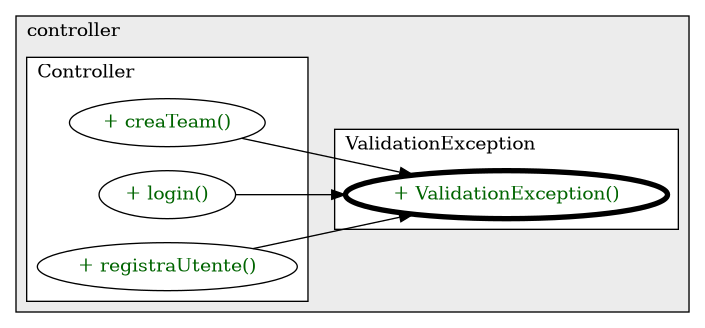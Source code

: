 @startuml

/' diagram meta data start
config=CallConfiguration;
{
  "rootMethod": "controller.ValidationException#ValidationException(String)",
  "projectClassification": {
    "searchMode": "OpenProject", // OpenProject, AllProjects
    "includedProjects": "",
    "pathEndKeywords": "*.impl",
    "isClientPath": "",
    "isClientName": "",
    "isTestPath": "",
    "isTestName": "",
    "isMappingPath": "",
    "isMappingName": "",
    "isDataAccessPath": "",
    "isDataAccessName": "",
    "isDataStructurePath": "",
    "isDataStructureName": "",
    "isInterfaceStructuresPath": "",
    "isInterfaceStructuresName": "",
    "isEntryPointPath": "",
    "isEntryPointName": "",
    "treatFinalFieldsAsMandatory": false
  },
  "graphRestriction": {
    "classPackageExcludeFilter": "",
    "classPackageIncludeFilter": "",
    "classNameExcludeFilter": "",
    "classNameIncludeFilter": "",
    "methodNameExcludeFilter": "",
    "methodNameIncludeFilter": "",
    "removeByInheritance": "", // inheritance/annotation based filtering is done in a second step
    "removeByAnnotation": "",
    "removeByClassPackage": "", // cleanup the graph after inheritance/annotation based filtering is done
    "removeByClassName": "",
    "cutMappings": false,
    "cutEnum": true,
    "cutTests": true,
    "cutClient": true,
    "cutDataAccess": true,
    "cutInterfaceStructures": true,
    "cutDataStructures": true,
    "cutGetterAndSetter": true,
    "cutConstructors": true
  },
  "graphTraversal": {
    "forwardDepth": 3,
    "backwardDepth": 3,
    "classPackageExcludeFilter": "",
    "classPackageIncludeFilter": "",
    "classNameExcludeFilter": "",
    "classNameIncludeFilter": "",
    "methodNameExcludeFilter": "",
    "methodNameIncludeFilter": "",
    "hideMappings": false,
    "hideDataStructures": false,
    "hidePrivateMethods": true,
    "hideInterfaceCalls": true, // indirection: implementation -> interface (is hidden) -> implementation
    "onlyShowApplicationEntryPoints": false, // root node is included
    "useMethodCallsForStructureDiagram": "ForwardOnly" // ForwardOnly, BothDirections, No
  },
  "details": {
    "aggregation": "GroupByClass", // ByClass, GroupByClass, None
    "showMethodParametersTypes": false,
    "showMethodParametersNames": false,
    "showMethodReturnType": false,
    "showPackageLevels": 2,
    "showCallOrder": false,
    "edgeMode": "MethodsOnly", // TypesOnly, MethodsOnly, TypesAndMethods, MethodsAndDirectTypeUsage
    "showDetailedClassStructure": false
  },
  "rootClass": "controller.ValidationException",
  "extensionCallbackMethod": "" // qualified.class.name#methodName - signature: public static String method(String)
}
diagram meta data end '/



digraph g {
    rankdir="LR"
    splines=polyline
    

'nodes 
subgraph cluster_637428636 { 
   	label=controller
	labeljust=l
	fillcolor="#ececec"
	style=filled
   
   subgraph cluster_1872830130 { 
   	label=Controller
	labeljust=l
	fillcolor=white
	style=filled
   
   Controller637428636XXXcreaTeam1958979303[
	label="+ creaTeam()"
	style=filled
	fillcolor=white
	tooltip="Controller

&#10;&#10;  Crea un nuovo team&#10;&#10; &#10;&#10;  @param hackathonId l'ID dell'hackathon&#10;&#10;  @param nomeTeam il nome del team&#10;&#10;  @param dimensioneMassima la dimensione massima del team&#10;&#10;  @return l'ID del team creato o -1 se fallito&#10;&#10;  @throws IllegalArgumentException se i parametri non sono validi&#10;&#10;  @throws DataAccessException se si verifica un errore di database&#10;&#10; "
	fontcolor=darkgreen
];

Controller637428636XXXlogin2013066710[
	label="+ login()"
	style=filled
	fillcolor=white
	tooltip="Controller

&#10;&#10;  Autentica un utente nel sistema&#10;&#10; &#10;&#10;  @param loginil login dell'utente&#10;&#10;  @param password la password dell'utente&#10;&#10;  @return true se l'autenticazione è riuscita&#10;&#10;  @throws IllegalArgumentException se i parametri sono null o vuoti&#10;&#10; "
	fontcolor=darkgreen
];

Controller637428636XXXregistraUtente1366095254[
	label="+ registraUtente()"
	style=filled
	fillcolor=white
	tooltip="Controller

&#10;&#10;  Registra un nuovo utente nel sistema&#10;&#10; &#10;&#10;  @param loginil login del nuovo utente&#10;&#10;  @param password la password del nuovo utente&#10;&#10;  @param nome il nome del nuovo utente&#10;&#10;  @param cognome il cognome del nuovo utente&#10;&#10;  @param emaill'email del nuovo utente&#10;&#10;  @param ruoloil ruolo del nuovo utente&#10;&#10;  @return true se la registrazione è riuscita&#10;&#10; "
	fontcolor=darkgreen
];
} 

subgraph cluster_229567076 { 
   	label=ValidationException
	labeljust=l
	fillcolor=white
	style=filled
   
   ValidationException637428636XXXValidationException1808118735[
	label="+ ValidationException()"
	style=filled
	fillcolor=white
	tooltip="ValidationException

null"
	penwidth=4
	fontcolor=darkgreen
];
} 
} 

'edges    
Controller637428636XXXcreaTeam1958979303 -> ValidationException637428636XXXValidationException1808118735;
Controller637428636XXXlogin2013066710 -> ValidationException637428636XXXValidationException1808118735;
Controller637428636XXXregistraUtente1366095254 -> ValidationException637428636XXXValidationException1808118735;
    
}
@enduml